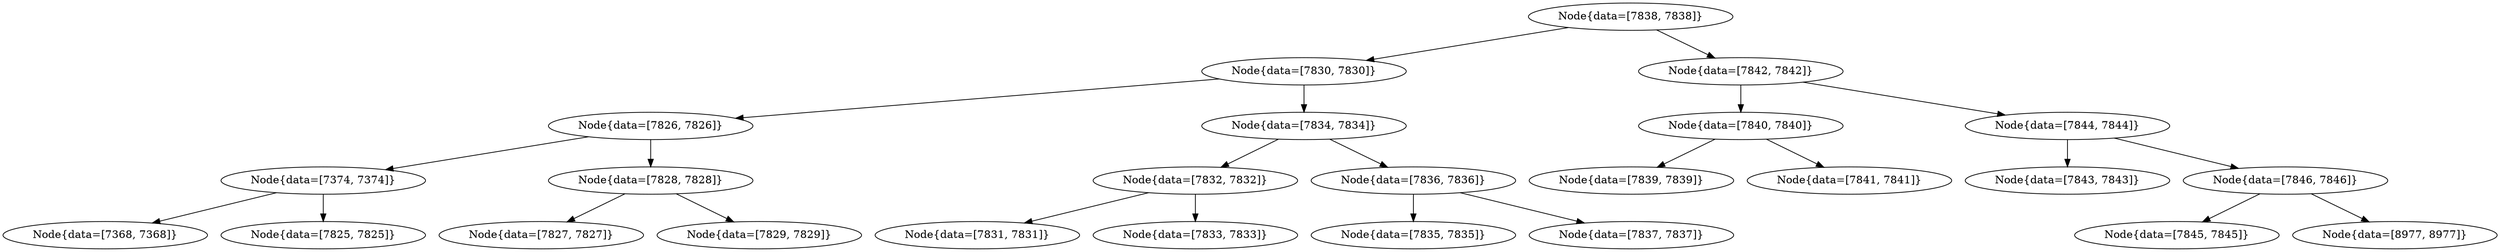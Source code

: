 digraph G{
1026423908 [label="Node{data=[7838, 7838]}"]
1026423908 -> 884033490
884033490 [label="Node{data=[7830, 7830]}"]
884033490 -> 114775398
114775398 [label="Node{data=[7826, 7826]}"]
114775398 -> 1096756350
1096756350 [label="Node{data=[7374, 7374]}"]
1096756350 -> 331560685
331560685 [label="Node{data=[7368, 7368]}"]
1096756350 -> 762473616
762473616 [label="Node{data=[7825, 7825]}"]
114775398 -> 296906813
296906813 [label="Node{data=[7828, 7828]}"]
296906813 -> 691438249
691438249 [label="Node{data=[7827, 7827]}"]
296906813 -> 591965500
591965500 [label="Node{data=[7829, 7829]}"]
884033490 -> 501240617
501240617 [label="Node{data=[7834, 7834]}"]
501240617 -> 533850928
533850928 [label="Node{data=[7832, 7832]}"]
533850928 -> 40833449
40833449 [label="Node{data=[7831, 7831]}"]
533850928 -> 1680375189
1680375189 [label="Node{data=[7833, 7833]}"]
501240617 -> 2077102882
2077102882 [label="Node{data=[7836, 7836]}"]
2077102882 -> 1800859392
1800859392 [label="Node{data=[7835, 7835]}"]
2077102882 -> 298731930
298731930 [label="Node{data=[7837, 7837]}"]
1026423908 -> 908937955
908937955 [label="Node{data=[7842, 7842]}"]
908937955 -> 1039206407
1039206407 [label="Node{data=[7840, 7840]}"]
1039206407 -> 1636027990
1636027990 [label="Node{data=[7839, 7839]}"]
1039206407 -> 48421221
48421221 [label="Node{data=[7841, 7841]}"]
908937955 -> 1581572488
1581572488 [label="Node{data=[7844, 7844]}"]
1581572488 -> 1799383927
1799383927 [label="Node{data=[7843, 7843]}"]
1581572488 -> 349108535
349108535 [label="Node{data=[7846, 7846]}"]
349108535 -> 7549754
7549754 [label="Node{data=[7845, 7845]}"]
349108535 -> 2034424349
2034424349 [label="Node{data=[8977, 8977]}"]
}